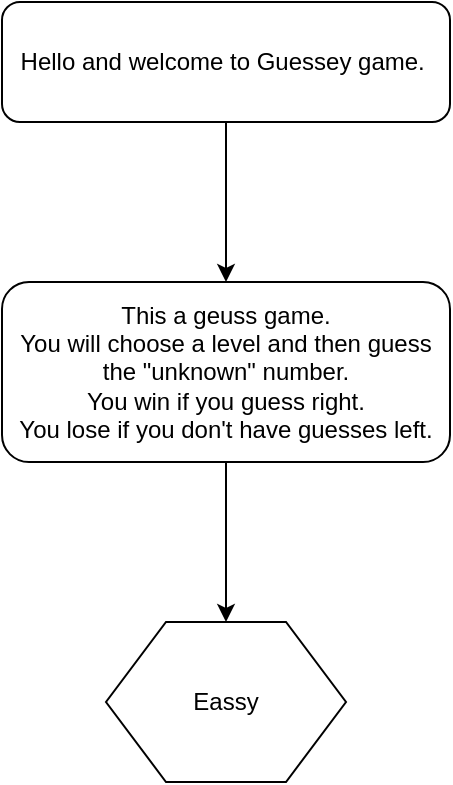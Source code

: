 <mxfile version="12.7.9" type="github">
  <diagram id="tMd9ICzVhDhLZQDkVzP8" name="Page-1">
    <mxGraphModel dx="1038" dy="585" grid="1" gridSize="10" guides="1" tooltips="1" connect="1" arrows="1" fold="1" page="1" pageScale="1" pageWidth="827" pageHeight="1169" math="0" shadow="0">
      <root>
        <mxCell id="0" />
        <mxCell id="1" parent="0" />
        <mxCell id="91jYhELarWI6QOGPaNz7-2" value="" style="edgeStyle=orthogonalEdgeStyle;rounded=0;orthogonalLoop=1;jettySize=auto;html=1;" edge="1" parent="1" source="4impifudvHxg1FR5p295-1" target="91jYhELarWI6QOGPaNz7-1">
          <mxGeometry relative="1" as="geometry" />
        </mxCell>
        <mxCell id="4impifudvHxg1FR5p295-1" value="Hello and welcome to Guessey game.&amp;nbsp;" style="rounded=1;whiteSpace=wrap;html=1;" parent="1" vertex="1">
          <mxGeometry x="296" y="30" width="224" height="60" as="geometry" />
        </mxCell>
        <mxCell id="91jYhELarWI6QOGPaNz7-7" value="" style="edgeStyle=orthogonalEdgeStyle;rounded=0;orthogonalLoop=1;jettySize=auto;html=1;" edge="1" parent="1" source="91jYhELarWI6QOGPaNz7-1" target="91jYhELarWI6QOGPaNz7-5">
          <mxGeometry relative="1" as="geometry" />
        </mxCell>
        <mxCell id="91jYhELarWI6QOGPaNz7-1" value="This a geuss game.&lt;br&gt;You will choose a level and then guess the &quot;unknown&quot; number.&lt;br&gt;You win if you guess right.&lt;br&gt;You lose if you don&#39;t have guesses left." style="rounded=1;whiteSpace=wrap;html=1;" vertex="1" parent="1">
          <mxGeometry x="296" y="170" width="224" height="90" as="geometry" />
        </mxCell>
        <mxCell id="91jYhELarWI6QOGPaNz7-5" value="Eassy&lt;br&gt;" style="shape=hexagon;perimeter=hexagonPerimeter2;whiteSpace=wrap;html=1;" vertex="1" parent="1">
          <mxGeometry x="348" y="340" width="120" height="80" as="geometry" />
        </mxCell>
      </root>
    </mxGraphModel>
  </diagram>
</mxfile>
